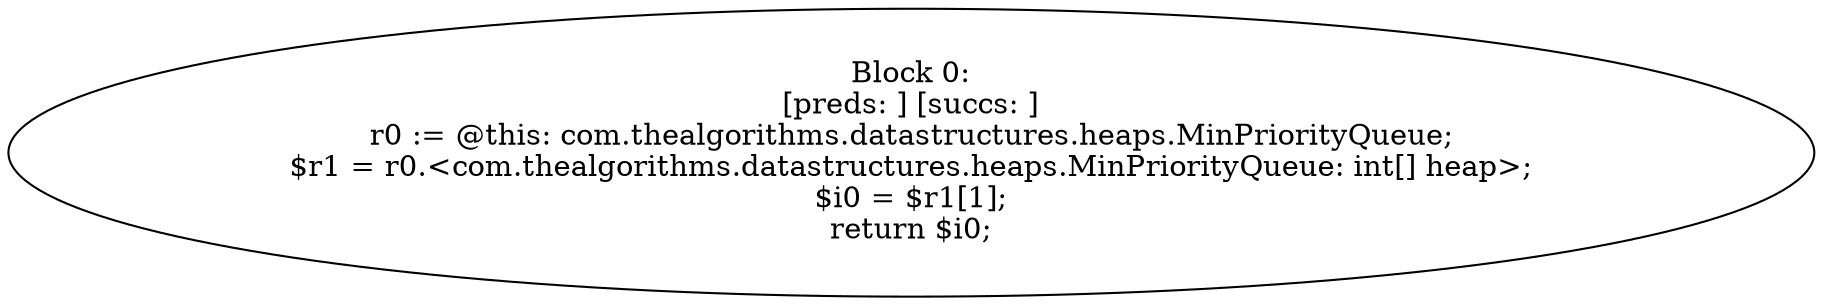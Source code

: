 digraph "unitGraph" {
    "Block 0:
[preds: ] [succs: ]
r0 := @this: com.thealgorithms.datastructures.heaps.MinPriorityQueue;
$r1 = r0.<com.thealgorithms.datastructures.heaps.MinPriorityQueue: int[] heap>;
$i0 = $r1[1];
return $i0;
"
}
